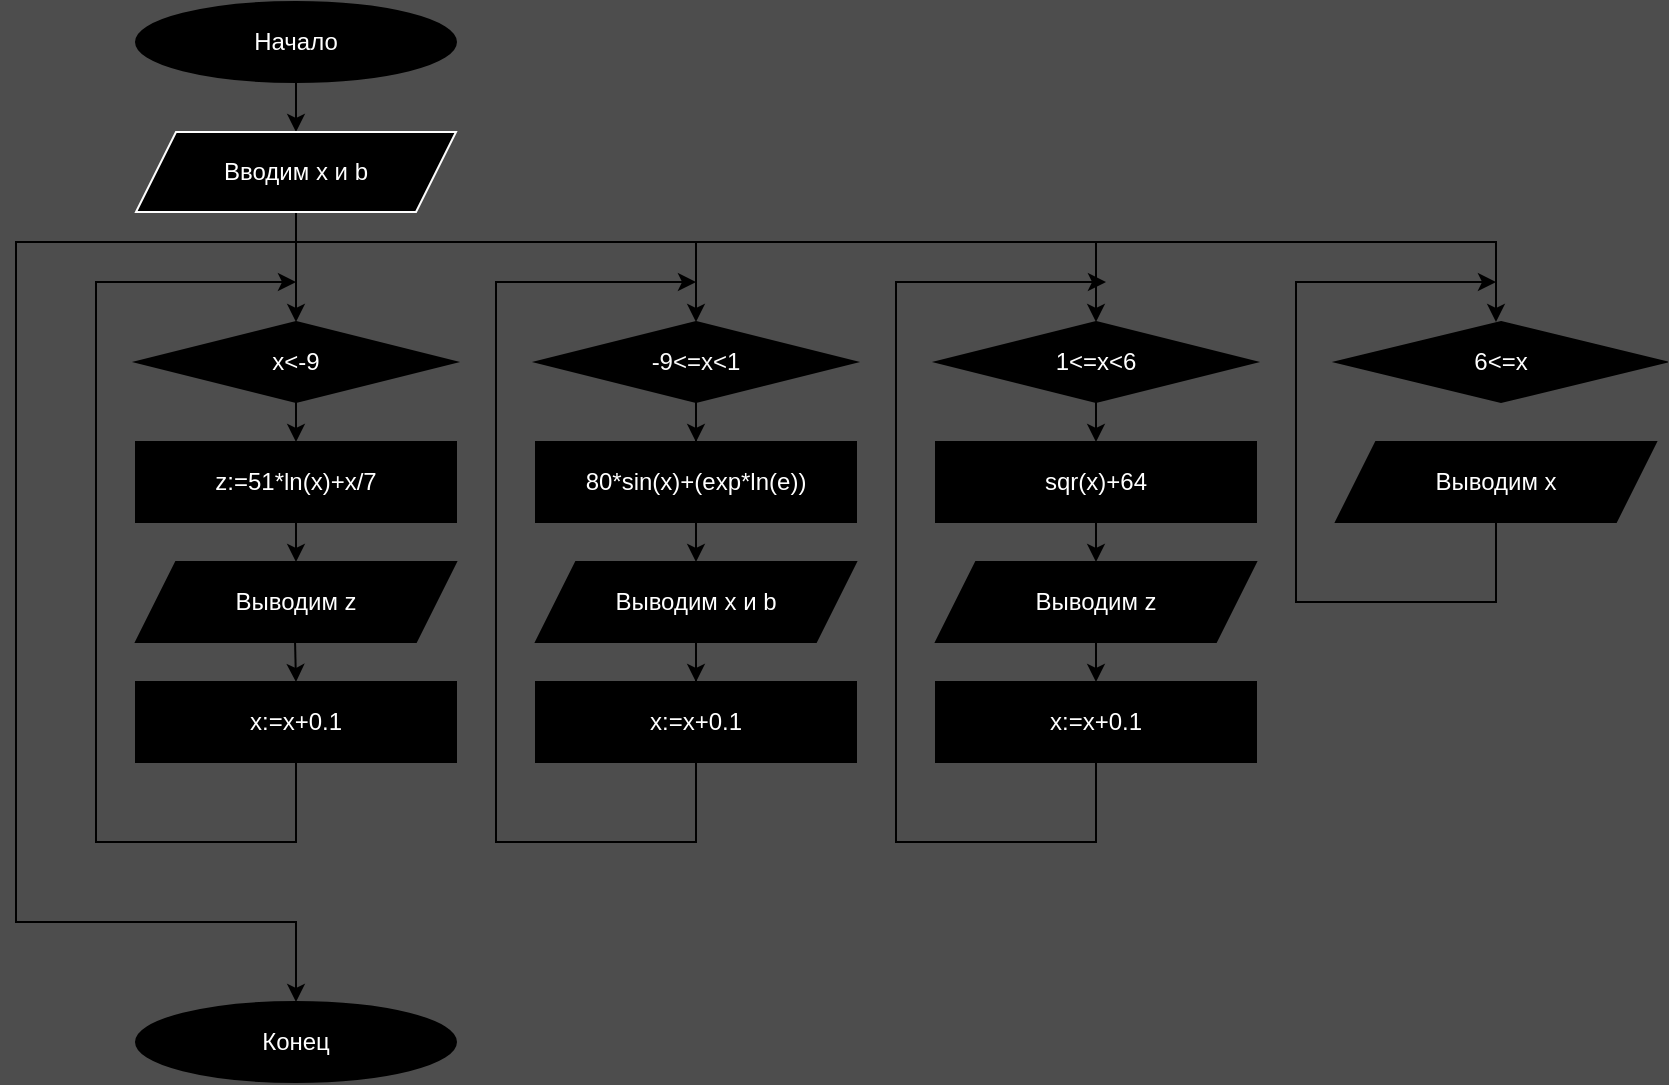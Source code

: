 <mxfile version="22.0.4" type="device">
  <diagram name="Страница — 1" id="deFMsv9eAVJ6fiuRv6dP">
    <mxGraphModel dx="1653" dy="709" grid="1" gridSize="5" guides="1" tooltips="1" connect="1" arrows="1" fold="1" page="0" pageScale="1" pageWidth="827" pageHeight="1169" background="#4D4D4D" math="0" shadow="0">
      <root>
        <mxCell id="0" />
        <mxCell id="1" parent="0" />
        <mxCell id="volaer3UjNVrn_MW72mq-3" value="Начало" style="ellipse;whiteSpace=wrap;html=1;fillColor=#000000;fontColor=#FFFFFF;" parent="1" vertex="1">
          <mxGeometry x="60" y="20" width="160" height="40" as="geometry" />
        </mxCell>
        <mxCell id="volaer3UjNVrn_MW72mq-47" style="edgeStyle=orthogonalEdgeStyle;rounded=0;orthogonalLoop=1;jettySize=auto;html=1;entryX=0.5;entryY=0;entryDx=0;entryDy=0;" parent="1" edge="1">
          <mxGeometry relative="1" as="geometry">
            <mxPoint x="340" y="180" as="targetPoint" />
            <Array as="points">
              <mxPoint x="140" y="140" />
              <mxPoint x="340" y="140" />
            </Array>
            <mxPoint x="140.0" y="125" as="sourcePoint" />
          </mxGeometry>
        </mxCell>
        <mxCell id="volaer3UjNVrn_MW72mq-8" value="x&amp;lt;-9" style="rhombus;whiteSpace=wrap;html=1;fillColor=#000000;fontColor=#FFFFFF;" parent="1" vertex="1">
          <mxGeometry x="60" y="180" width="160" height="40" as="geometry" />
        </mxCell>
        <mxCell id="volaer3UjNVrn_MW72mq-13" value="" style="endArrow=classic;html=1;rounded=0;exitX=0.5;exitY=1;exitDx=0;exitDy=0;entryX=0.5;entryY=0;entryDx=0;entryDy=0;" parent="1" source="volaer3UjNVrn_MW72mq-3" edge="1">
          <mxGeometry width="50" height="50" relative="1" as="geometry">
            <mxPoint x="110" y="150" as="sourcePoint" />
            <mxPoint x="140.0" y="85" as="targetPoint" />
          </mxGeometry>
        </mxCell>
        <mxCell id="volaer3UjNVrn_MW72mq-14" value="" style="endArrow=classic;html=1;rounded=0;exitX=0.5;exitY=1;exitDx=0;exitDy=0;entryX=0.5;entryY=0;entryDx=0;entryDy=0;" parent="1" target="volaer3UjNVrn_MW72mq-8" edge="1">
          <mxGeometry width="50" height="50" relative="1" as="geometry">
            <mxPoint x="140.0" y="125" as="sourcePoint" />
            <mxPoint x="100" y="140" as="targetPoint" />
          </mxGeometry>
        </mxCell>
        <mxCell id="volaer3UjNVrn_MW72mq-20" value="" style="endArrow=classic;html=1;rounded=0;exitX=0.5;exitY=1;exitDx=0;exitDy=0;entryX=0.5;entryY=0;entryDx=0;entryDy=0;" parent="1" source="volaer3UjNVrn_MW72mq-8" target="volaer3UjNVrn_MW72mq-21" edge="1">
          <mxGeometry width="50" height="50" relative="1" as="geometry">
            <mxPoint x="155" y="230" as="sourcePoint" />
            <mxPoint x="100" y="200" as="targetPoint" />
          </mxGeometry>
        </mxCell>
        <mxCell id="volaer3UjNVrn_MW72mq-21" value="z:=51*ln(x)+x/7" style="rounded=0;whiteSpace=wrap;html=1;fillColor=#000000;fontColor=#FFFFFF;" parent="1" vertex="1">
          <mxGeometry x="60" y="240" width="160" height="40" as="geometry" />
        </mxCell>
        <mxCell id="volaer3UjNVrn_MW72mq-22" value="" style="endArrow=classic;html=1;rounded=0;exitX=0.5;exitY=1;exitDx=0;exitDy=0;entryX=0.5;entryY=0;entryDx=0;entryDy=0;" parent="1" source="volaer3UjNVrn_MW72mq-21" edge="1">
          <mxGeometry width="50" height="50" relative="1" as="geometry">
            <mxPoint x="165" y="250" as="sourcePoint" />
            <mxPoint x="140" y="300" as="targetPoint" />
          </mxGeometry>
        </mxCell>
        <mxCell id="volaer3UjNVrn_MW72mq-24" value="" style="endArrow=classic;html=1;rounded=0;exitX=0.497;exitY=0.885;exitDx=0;exitDy=0;exitPerimeter=0;entryX=0.5;entryY=0;entryDx=0;entryDy=0;" parent="1" target="volaer3UjNVrn_MW72mq-27" edge="1">
          <mxGeometry width="50" height="50" relative="1" as="geometry">
            <mxPoint x="139.52" y="339.825" as="sourcePoint" />
            <mxPoint x="140" y="340" as="targetPoint" />
          </mxGeometry>
        </mxCell>
        <mxCell id="volaer3UjNVrn_MW72mq-74" style="edgeStyle=orthogonalEdgeStyle;rounded=0;orthogonalLoop=1;jettySize=auto;html=1;" parent="1" source="volaer3UjNVrn_MW72mq-27" edge="1">
          <mxGeometry relative="1" as="geometry">
            <mxPoint x="140" y="160" as="targetPoint" />
            <Array as="points">
              <mxPoint x="140" y="440" />
              <mxPoint x="40" y="440" />
            </Array>
          </mxGeometry>
        </mxCell>
        <mxCell id="volaer3UjNVrn_MW72mq-27" value="x:=x+0.1" style="rounded=0;whiteSpace=wrap;html=1;fontColor=#FFFFFF;fillColor=#000000;" parent="1" vertex="1">
          <mxGeometry x="60" y="360" width="160" height="40" as="geometry" />
        </mxCell>
        <mxCell id="volaer3UjNVrn_MW72mq-29" style="edgeStyle=orthogonalEdgeStyle;rounded=0;orthogonalLoop=1;jettySize=auto;html=1;exitX=0.5;exitY=1;exitDx=0;exitDy=0;" parent="1" source="volaer3UjNVrn_MW72mq-27" target="volaer3UjNVrn_MW72mq-27" edge="1">
          <mxGeometry relative="1" as="geometry" />
        </mxCell>
        <mxCell id="volaer3UjNVrn_MW72mq-52" value="" style="edgeStyle=orthogonalEdgeStyle;rounded=0;orthogonalLoop=1;jettySize=auto;html=1;entryX=0.5;entryY=0;entryDx=0;entryDy=0;" parent="1" source="volaer3UjNVrn_MW72mq-48" target="volaer3UjNVrn_MW72mq-49" edge="1">
          <mxGeometry relative="1" as="geometry" />
        </mxCell>
        <mxCell id="volaer3UjNVrn_MW72mq-48" value="-9&amp;lt;=x&amp;lt;1" style="rhombus;whiteSpace=wrap;html=1;fillColor=#000000;fontColor=#FAFAFA;" parent="1" vertex="1">
          <mxGeometry x="260" y="180" width="160" height="40" as="geometry" />
        </mxCell>
        <mxCell id="volaer3UjNVrn_MW72mq-53" value="" style="edgeStyle=orthogonalEdgeStyle;rounded=0;orthogonalLoop=1;jettySize=auto;html=1;entryX=0.5;entryY=0;entryDx=0;entryDy=0;exitX=0.5;exitY=1;exitDx=0;exitDy=0;" parent="1" source="volaer3UjNVrn_MW72mq-49" target="wy4VkkKb9sz13t_iGu7e-4" edge="1">
          <mxGeometry relative="1" as="geometry">
            <mxPoint x="560" y="300" as="targetPoint" />
            <Array as="points">
              <mxPoint x="340" y="285" />
              <mxPoint x="340" y="285" />
            </Array>
          </mxGeometry>
        </mxCell>
        <mxCell id="volaer3UjNVrn_MW72mq-49" value="80*sin(x)+(exp*ln(e))" style="rounded=0;whiteSpace=wrap;html=1;fillColor=#000000;fontColor=#FFFFFF;" parent="1" vertex="1">
          <mxGeometry x="260" y="240" width="160" height="40" as="geometry" />
        </mxCell>
        <mxCell id="volaer3UjNVrn_MW72mq-54" value="" style="edgeStyle=orthogonalEdgeStyle;rounded=0;orthogonalLoop=1;jettySize=auto;html=1;" parent="1" source="wy4VkkKb9sz13t_iGu7e-4" target="volaer3UjNVrn_MW72mq-51" edge="1">
          <mxGeometry relative="1" as="geometry">
            <mxPoint x="560" y="320" as="sourcePoint" />
          </mxGeometry>
        </mxCell>
        <mxCell id="volaer3UjNVrn_MW72mq-51" value="x:=x+0.1" style="rounded=0;whiteSpace=wrap;html=1;fontColor=#FFFFFF;fillColor=#000000;" parent="1" vertex="1">
          <mxGeometry x="260" y="360" width="160" height="40" as="geometry" />
        </mxCell>
        <mxCell id="volaer3UjNVrn_MW72mq-56" value="" style="endArrow=classic;html=1;rounded=0;exitX=0.5;exitY=1;exitDx=0;exitDy=0;" parent="1" source="volaer3UjNVrn_MW72mq-51" edge="1">
          <mxGeometry width="50" height="50" relative="1" as="geometry">
            <mxPoint x="420" y="285" as="sourcePoint" />
            <mxPoint x="340" y="160" as="targetPoint" />
            <Array as="points">
              <mxPoint x="340" y="440" />
              <mxPoint x="240" y="440" />
              <mxPoint x="240" y="160" />
            </Array>
          </mxGeometry>
        </mxCell>
        <mxCell id="volaer3UjNVrn_MW72mq-59" value="" style="endArrow=classic;html=1;rounded=0;entryX=0.5;entryY=0;entryDx=0;entryDy=0;" parent="1" target="volaer3UjNVrn_MW72mq-60" edge="1">
          <mxGeometry width="50" height="50" relative="1" as="geometry">
            <mxPoint x="320" y="140" as="sourcePoint" />
            <mxPoint x="1100" y="140" as="targetPoint" />
            <Array as="points">
              <mxPoint x="590" y="140" />
              <mxPoint x="540" y="140" />
            </Array>
          </mxGeometry>
        </mxCell>
        <mxCell id="volaer3UjNVrn_MW72mq-60" value="1&amp;lt;=x&amp;lt;6" style="rhombus;whiteSpace=wrap;html=1;fillColor=#000000;fontColor=#FFFFFF;" parent="1" vertex="1">
          <mxGeometry x="460" y="180" width="160" height="40" as="geometry" />
        </mxCell>
        <mxCell id="volaer3UjNVrn_MW72mq-61" value="sqr(x)+64" style="rounded=0;whiteSpace=wrap;html=1;fillColor=#000000;fontColor=#FFFFFF;" parent="1" vertex="1">
          <mxGeometry x="460" y="240" width="160" height="40" as="geometry" />
        </mxCell>
        <mxCell id="volaer3UjNVrn_MW72mq-62" value="" style="endArrow=classic;html=1;rounded=0;exitX=0.5;exitY=1;exitDx=0;exitDy=0;entryX=0.5;entryY=0;entryDx=0;entryDy=0;" parent="1" source="volaer3UjNVrn_MW72mq-60" target="volaer3UjNVrn_MW72mq-61" edge="1">
          <mxGeometry width="50" height="50" relative="1" as="geometry">
            <mxPoint x="730" y="350" as="sourcePoint" />
            <mxPoint x="780" y="300" as="targetPoint" />
          </mxGeometry>
        </mxCell>
        <mxCell id="volaer3UjNVrn_MW72mq-67" style="edgeStyle=orthogonalEdgeStyle;rounded=0;orthogonalLoop=1;jettySize=auto;html=1;" parent="1" source="volaer3UjNVrn_MW72mq-64" edge="1">
          <mxGeometry relative="1" as="geometry">
            <mxPoint x="545" y="160" as="targetPoint" />
            <Array as="points">
              <mxPoint x="540" y="440" />
              <mxPoint x="440" y="440" />
              <mxPoint x="440" y="160" />
            </Array>
          </mxGeometry>
        </mxCell>
        <mxCell id="volaer3UjNVrn_MW72mq-64" value="x:=x+0.1" style="rounded=0;whiteSpace=wrap;html=1;fontColor=#FFFFFF;fillColor=#000000;" parent="1" vertex="1">
          <mxGeometry x="460" y="360" width="160" height="40" as="geometry" />
        </mxCell>
        <mxCell id="volaer3UjNVrn_MW72mq-65" value="" style="endArrow=classic;html=1;rounded=0;exitX=0.5;exitY=1;exitDx=0;exitDy=0;entryX=0.5;entryY=0;entryDx=0;entryDy=0;" parent="1" source="volaer3UjNVrn_MW72mq-61" target="wy4VkkKb9sz13t_iGu7e-5" edge="1">
          <mxGeometry width="50" height="50" relative="1" as="geometry">
            <mxPoint x="675" y="350" as="sourcePoint" />
            <mxPoint x="725" y="310" as="targetPoint" />
          </mxGeometry>
        </mxCell>
        <mxCell id="volaer3UjNVrn_MW72mq-66" value="" style="endArrow=classic;html=1;rounded=0;entryX=0.5;entryY=0;entryDx=0;entryDy=0;" parent="1" source="wy4VkkKb9sz13t_iGu7e-5" target="volaer3UjNVrn_MW72mq-64" edge="1">
          <mxGeometry width="50" height="50" relative="1" as="geometry">
            <mxPoint x="980" y="300" as="sourcePoint" />
            <mxPoint x="725" y="300" as="targetPoint" />
            <Array as="points" />
          </mxGeometry>
        </mxCell>
        <mxCell id="volaer3UjNVrn_MW72mq-78" value="" style="endArrow=classic;html=1;rounded=0;entryX=0.5;entryY=0;entryDx=0;entryDy=0;" parent="1" edge="1">
          <mxGeometry width="50" height="50" relative="1" as="geometry">
            <mxPoint x="320" y="140" as="sourcePoint" />
            <mxPoint x="740" y="180" as="targetPoint" />
            <Array as="points">
              <mxPoint x="740" y="140" />
            </Array>
          </mxGeometry>
        </mxCell>
        <mxCell id="volaer3UjNVrn_MW72mq-79" value="6&amp;lt;=x" style="rhombus;whiteSpace=wrap;html=1;fillColor=#000000;fontColor=#FFFFFF;" parent="1" vertex="1">
          <mxGeometry x="660" y="180" width="165" height="40" as="geometry" />
        </mxCell>
        <mxCell id="wy4VkkKb9sz13t_iGu7e-2" value="Вводим x и b" style="shape=parallelogram;perimeter=parallelogramPerimeter;whiteSpace=wrap;html=1;fixedSize=1;strokeColor=#FCFCFC;fillColor=#000000;fontColor=#FFFFFF;" vertex="1" parent="1">
          <mxGeometry x="60" y="85" width="160" height="40" as="geometry" />
        </mxCell>
        <mxCell id="wy4VkkKb9sz13t_iGu7e-3" value="Выводим z" style="shape=parallelogram;perimeter=parallelogramPerimeter;whiteSpace=wrap;html=1;fixedSize=1;fontColor=#FFFFFF;strokeColor=#000000;fillColor=#000000;" vertex="1" parent="1">
          <mxGeometry x="60" y="300" width="160" height="40" as="geometry" />
        </mxCell>
        <mxCell id="wy4VkkKb9sz13t_iGu7e-4" value="Выводим x и b" style="shape=parallelogram;perimeter=parallelogramPerimeter;whiteSpace=wrap;html=1;fixedSize=1;fillColor=#000000;fontColor=#FFFFFF;" vertex="1" parent="1">
          <mxGeometry x="260" y="300" width="160" height="40" as="geometry" />
        </mxCell>
        <mxCell id="wy4VkkKb9sz13t_iGu7e-5" value="Выводим z" style="shape=parallelogram;perimeter=parallelogramPerimeter;whiteSpace=wrap;html=1;fixedSize=1;fontColor=#FFFFFF;strokeColor=#000000;fillColor=#000000;" vertex="1" parent="1">
          <mxGeometry x="460" y="300" width="160" height="40" as="geometry" />
        </mxCell>
        <mxCell id="wy4VkkKb9sz13t_iGu7e-6" value="Выводим x" style="shape=parallelogram;perimeter=parallelogramPerimeter;whiteSpace=wrap;html=1;fixedSize=1;fontColor=#FFFFFF;fillColor=#000000;" vertex="1" parent="1">
          <mxGeometry x="660" y="240" width="160" height="40" as="geometry" />
        </mxCell>
        <mxCell id="wy4VkkKb9sz13t_iGu7e-8" value="" style="endArrow=classic;html=1;rounded=0;exitX=0.5;exitY=1;exitDx=0;exitDy=0;" edge="1" parent="1" source="wy4VkkKb9sz13t_iGu7e-6">
          <mxGeometry width="50" height="50" relative="1" as="geometry">
            <mxPoint x="865" y="385" as="sourcePoint" />
            <mxPoint x="740" y="160" as="targetPoint" />
            <Array as="points">
              <mxPoint x="740" y="320" />
              <mxPoint x="640" y="320" />
              <mxPoint x="640" y="160" />
            </Array>
          </mxGeometry>
        </mxCell>
        <mxCell id="wy4VkkKb9sz13t_iGu7e-10" value="" style="endArrow=classic;html=1;rounded=0;" edge="1" parent="1">
          <mxGeometry width="50" height="50" relative="1" as="geometry">
            <mxPoint x="140" y="140" as="sourcePoint" />
            <mxPoint x="140" y="520" as="targetPoint" />
            <Array as="points">
              <mxPoint y="140" />
              <mxPoint y="480" />
              <mxPoint x="140" y="480" />
            </Array>
          </mxGeometry>
        </mxCell>
        <mxCell id="wy4VkkKb9sz13t_iGu7e-11" value="Конец" style="ellipse;whiteSpace=wrap;html=1;fillColor=#000000;fontColor=#FFFFFF;" vertex="1" parent="1">
          <mxGeometry x="60" y="520" width="160" height="40" as="geometry" />
        </mxCell>
      </root>
    </mxGraphModel>
  </diagram>
</mxfile>
